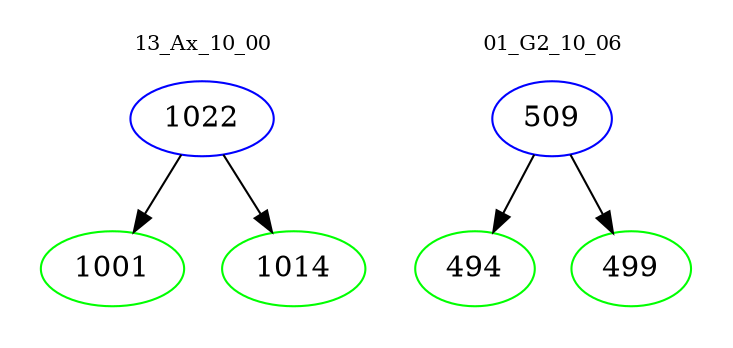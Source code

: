 digraph{
subgraph cluster_0 {
color = white
label = "13_Ax_10_00";
fontsize=10;
T0_1022 [label="1022", color="blue"]
T0_1022 -> T0_1001 [color="black"]
T0_1001 [label="1001", color="green"]
T0_1022 -> T0_1014 [color="black"]
T0_1014 [label="1014", color="green"]
}
subgraph cluster_1 {
color = white
label = "01_G2_10_06";
fontsize=10;
T1_509 [label="509", color="blue"]
T1_509 -> T1_494 [color="black"]
T1_494 [label="494", color="green"]
T1_509 -> T1_499 [color="black"]
T1_499 [label="499", color="green"]
}
}

